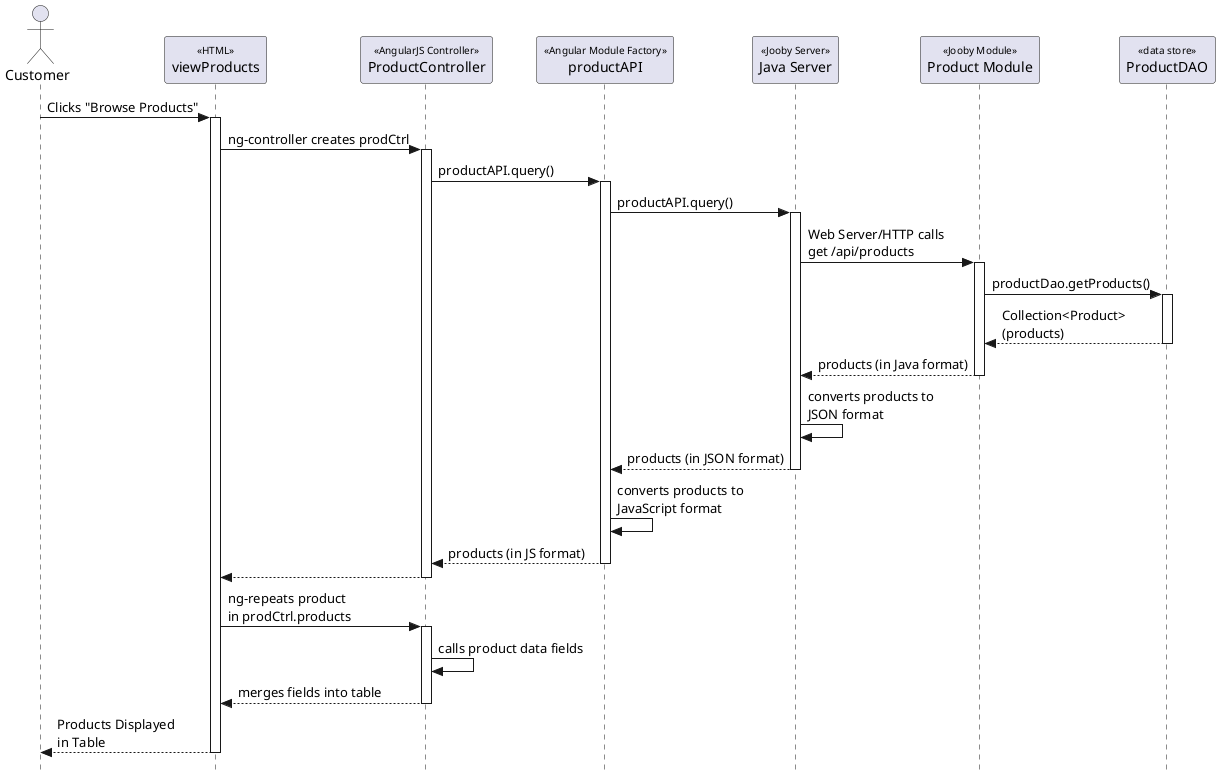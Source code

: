 @startuml

skinparam {
  Style StrictUML
  SequenceStereotype {
    Font {
      Size 10
      Style plain
    }
  }
}

actor "Customer" as customer
participant "viewProducts" as view <<HTML>>
participant "ProductController" as controller <<AngularJS Controller>>
participant "productAPI" as api <<Angular Module Factory>>
participant "Java Server" as server <<Jooby Server>>
participant "Product Module" as module <<Jooby Module>>
participant "ProductDAO" as dao <<data store>>

customer -> view : Clicks "Browse Products"
view++

view -> controller : ng-controller creates prodCtrl
controller++

controller -> api : productAPI.query()
api++

api -> server : productAPI.query()
server++

server -> module : Web Server/HTTP calls\nget /api/products
module++

module -> dao : productDao.getProducts()
dao++
return Collection<Product>\n(products)

return products (in Java format)
server -> server : converts products to\nJSON format
return products (in JSON format)
api -> api : converts products to\nJavaScript format
return products (in JS format)
return

view -> controller : ng-repeats product\nin prodCtrl.products
controller++
controller -> controller : calls product data fields
return merges fields into table

return Products Displayed\nin Table

@enduml